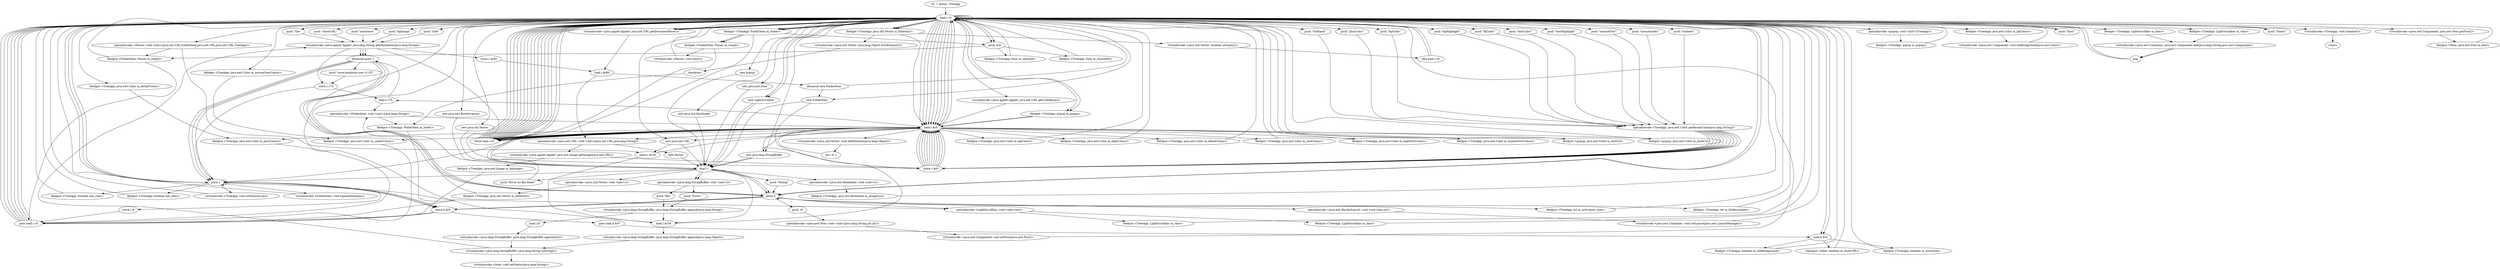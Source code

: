 digraph "" {
    "r0 := @this: TreeApp"
    "load.r r0"
    "r0 := @this: TreeApp"->"load.r r0";
    "push \"tile\""
    "load.r r0"->"push \"tile\"";
    "virtualinvoke <java.applet.Applet: java.lang.String getParameter(java.lang.String)>"
    "push \"tile\""->"virtualinvoke <java.applet.Applet: java.lang.String getParameter(java.lang.String)>";
    "ifnonnull push 1"
    "virtualinvoke <java.applet.Applet: java.lang.String getParameter(java.lang.String)>"->"ifnonnull push 1";
    "push 0"
    "ifnonnull push 1"->"push 0";
    "store.b $r9"
    "push 0"->"store.b $r9";
    "goto load.r r0"
    "store.b $r9"->"goto load.r r0";
    "goto load.r r0"->"load.r r0";
    "load.b $r9"
    "load.r r0"->"load.b $r9";
    "fieldput <TreeApp: boolean m_tileBackground>"
    "load.b $r9"->"fieldput <TreeApp: boolean m_tileBackground>";
    "fieldput <TreeApp: boolean m_tileBackground>"->"load.r r0";
    "push \"showURL\""
    "load.r r0"->"push \"showURL\"";
    "push \"showURL\""->"virtualinvoke <java.applet.Applet: java.lang.String getParameter(java.lang.String)>";
    "virtualinvoke <java.applet.Applet: java.lang.String getParameter(java.lang.String)>"->"ifnonnull push 1";
    "ifnonnull push 1"->"push 0";
    "push 0"->"store.b $r9";
    "goto load.b $r9"
    "store.b $r9"->"goto load.b $r9";
    "goto load.b $r9"->"load.b $r9";
    "staticput <Item: boolean m_showURL>"
    "load.b $r9"->"staticput <Item: boolean m_showURL>";
    "staticput <Item: boolean m_showURL>"->"load.r r0";
    "push \"autoclose\""
    "load.r r0"->"push \"autoclose\"";
    "push \"autoclose\""->"virtualinvoke <java.applet.Applet: java.lang.String getParameter(java.lang.String)>";
    "virtualinvoke <java.applet.Applet: java.lang.String getParameter(java.lang.String)>"->"ifnonnull push 1";
    "ifnonnull push 1"->"push 0";
    "push 0"->"store.b $r9";
    "store.b $r9"->"goto load.r r0";
    "goto load.r r0"->"load.r r0";
    "load.r r0"->"load.b $r9";
    "fieldput <TreeApp: boolean m_autoclose>"
    "load.b $r9"->"fieldput <TreeApp: boolean m_autoclose>";
    "fieldput <TreeApp: boolean m_autoclose>"->"load.r r0";
    "new java.util.Hashtable"
    "load.r r0"->"new java.util.Hashtable";
    "dup1.r"
    "new java.util.Hashtable"->"dup1.r";
    "specialinvoke <java.util.Hashtable: void <init>()>"
    "dup1.r"->"specialinvoke <java.util.Hashtable: void <init>()>";
    "fieldput <TreeApp: java.util.Hashtable m_imageList>"
    "specialinvoke <java.util.Hashtable: void <init>()>"->"fieldput <TreeApp: java.util.Hashtable m_imageList>";
    "fieldput <TreeApp: java.util.Hashtable m_imageList>"->"load.r r0";
    "new popup"
    "load.r r0"->"new popup";
    "new popup"->"dup1.r";
    "dup1.r"->"load.r r0";
    "specialinvoke <popup: void <init>(TreeApp)>"
    "load.r r0"->"specialinvoke <popup: void <init>(TreeApp)>";
    "fieldput <TreeApp: popup m_popup>"
    "specialinvoke <popup: void <init>(TreeApp)>"->"fieldput <TreeApp: popup m_popup>";
    "fieldput <TreeApp: popup m_popup>"->"load.r r0";
    "push \"bgImage\""
    "load.r r0"->"push \"bgImage\"";
    "push \"bgImage\""->"virtualinvoke <java.applet.Applet: java.lang.String getParameter(java.lang.String)>";
    "store.r $r9"
    "virtualinvoke <java.applet.Applet: java.lang.String getParameter(java.lang.String)>"->"store.r $r9";
    "load.r $r9"
    "store.r $r9"->"load.r $r9";
    "ifnull load.r r0"
    "load.r $r9"->"ifnull load.r r0";
    "ifnull load.r r0"->"load.r r0";
    "load.r r0"->"load.r r0";
    "new java.net.URL"
    "load.r r0"->"new java.net.URL";
    "new java.net.URL"->"dup1.r";
    "dup1.r"->"load.r r0";
    "virtualinvoke <java.applet.Applet: java.net.URL getCodeBase()>"
    "load.r r0"->"virtualinvoke <java.applet.Applet: java.net.URL getCodeBase()>";
    "virtualinvoke <java.applet.Applet: java.net.URL getCodeBase()>"->"load.r $r9";
    "specialinvoke <java.net.URL: void <init>(java.net.URL,java.lang.String)>"
    "load.r $r9"->"specialinvoke <java.net.URL: void <init>(java.net.URL,java.lang.String)>";
    "virtualinvoke <java.applet.Applet: java.awt.Image getImage(java.net.URL)>"
    "specialinvoke <java.net.URL: void <init>(java.net.URL,java.lang.String)>"->"virtualinvoke <java.applet.Applet: java.awt.Image getImage(java.net.URL)>";
    "fieldput <TreeApp: java.awt.Image m_bgimage>"
    "virtualinvoke <java.applet.Applet: java.awt.Image getImage(java.net.URL)>"->"fieldput <TreeApp: java.awt.Image m_bgimage>";
    "fieldput <TreeApp: java.awt.Image m_bgimage>"->"goto load.r r0";
    "goto load.r r0"->"load.r r0";
    "push \"bgColor\""
    "load.r r0"->"push \"bgColor\"";
    "specialinvoke <TreeApp: java.awt.Color getParamColor(java.lang.String)>"
    "push \"bgColor\""->"specialinvoke <TreeApp: java.awt.Color getParamColor(java.lang.String)>";
    "specialinvoke <TreeApp: java.awt.Color getParamColor(java.lang.String)>"->"store.r $r9";
    "store.r $r9"->"load.r $r9";
    "load.r $r9"->"ifnull load.r r0";
    "ifnull load.r r0"->"load.r r0";
    "load.r r0"->"load.r $r9";
    "fieldput <TreeApp: java.awt.Color m_bgColour>"
    "load.r $r9"->"fieldput <TreeApp: java.awt.Color m_bgColour>";
    "fieldput <TreeApp: java.awt.Color m_bgColour>"->"load.r r0";
    "load.r r0"->"load.r r0";
    "fieldget <TreeApp: java.awt.Color m_bgColour>"
    "load.r r0"->"fieldget <TreeApp: java.awt.Color m_bgColour>";
    "virtualinvoke <java.awt.Component: void setBackground(java.awt.Color)>"
    "fieldget <TreeApp: java.awt.Color m_bgColour>"->"virtualinvoke <java.awt.Component: void setBackground(java.awt.Color)>";
    "virtualinvoke <java.awt.Component: void setBackground(java.awt.Color)>"->"load.r r0";
    "push \"bgHighlight\""
    "load.r r0"->"push \"bgHighlight\"";
    "push \"bgHighlight\""->"specialinvoke <TreeApp: java.awt.Color getParamColor(java.lang.String)>";
    "specialinvoke <TreeApp: java.awt.Color getParamColor(java.lang.String)>"->"store.r $r9";
    "store.r $r9"->"load.r $r9";
    "load.r $r9"->"ifnull load.r r0";
    "ifnull load.r r0"->"load.r r0";
    "load.r r0"->"load.r $r9";
    "fieldput <TreeApp: java.awt.Color m_highColour>"
    "load.r $r9"->"fieldput <TreeApp: java.awt.Color m_highColour>";
    "fieldput <TreeApp: java.awt.Color m_highColour>"->"load.r r0";
    "push \"fgColor\""
    "load.r r0"->"push \"fgColor\"";
    "push \"fgColor\""->"specialinvoke <TreeApp: java.awt.Color getParamColor(java.lang.String)>";
    "specialinvoke <TreeApp: java.awt.Color getParamColor(java.lang.String)>"->"store.r $r9";
    "store.r $r9"->"load.r $r9";
    "load.r $r9"->"ifnull load.r r0";
    "ifnull load.r r0"->"load.r r0";
    "load.r r0"->"load.r $r9";
    "fieldput <TreeApp: java.awt.Color m_detailColour>"
    "load.r $r9"->"fieldput <TreeApp: java.awt.Color m_detailColour>";
    "fieldput <TreeApp: java.awt.Color m_detailColour>"->"load.r r0";
    "push \"textColor\""
    "load.r r0"->"push \"textColor\"";
    "push \"textColor\""->"specialinvoke <TreeApp: java.awt.Color getParamColor(java.lang.String)>";
    "specialinvoke <TreeApp: java.awt.Color getParamColor(java.lang.String)>"->"store.r $r9";
    "store.r $r9"->"load.r $r9";
    "load.r $r9"->"ifnull load.r r0";
    "ifnull load.r r0"->"load.r r0";
    "load.r r0"->"load.r $r9";
    "fieldput <TreeApp: java.awt.Color m_textColour>"
    "load.r $r9"->"fieldput <TreeApp: java.awt.Color m_textColour>";
    "fieldput <TreeApp: java.awt.Color m_textColour>"->"load.r r0";
    "push \"textHighlight\""
    "load.r r0"->"push \"textHighlight\"";
    "push \"textHighlight\""->"specialinvoke <TreeApp: java.awt.Color getParamColor(java.lang.String)>";
    "specialinvoke <TreeApp: java.awt.Color getParamColor(java.lang.String)>"->"store.r $r9";
    "store.r $r9"->"load.r $r9";
    "load.r $r9"->"ifnull load.r r0";
    "ifnull load.r r0"->"load.r r0";
    "load.r r0"->"load.r $r9";
    "fieldput <TreeApp: java.awt.Color m_highTextColour>"
    "load.r $r9"->"fieldput <TreeApp: java.awt.Color m_highTextColour>";
    "fieldput <TreeApp: java.awt.Color m_highTextColour>"->"load.r r0";
    "push \"mouseOver\""
    "load.r r0"->"push \"mouseOver\"";
    "push \"mouseOver\""->"specialinvoke <TreeApp: java.awt.Color getParamColor(java.lang.String)>";
    "specialinvoke <TreeApp: java.awt.Color getParamColor(java.lang.String)>"->"store.r $r9";
    "store.r $r9"->"load.r $r9";
    "load.r $r9"->"ifnull load.r r0";
    "ifnull load.r r0"->"load.r r0";
    "load.r r0"->"load.r $r9";
    "fieldput <TreeApp: java.awt.Color m_mouseOverColour>"
    "load.r $r9"->"fieldput <TreeApp: java.awt.Color m_mouseOverColour>";
    "fieldput <TreeApp: java.awt.Color m_mouseOverColour>"->"load.r r0";
    "push \"mouseunder\""
    "load.r r0"->"push \"mouseunder\"";
    "push \"mouseunder\""->"specialinvoke <TreeApp: java.awt.Color getParamColor(java.lang.String)>";
    "specialinvoke <TreeApp: java.awt.Color getParamColor(java.lang.String)>"->"store.r $r9";
    "store.r $r9"->"load.r $r9";
    "load.r $r9"->"ifnull load.r r0";
    "ifnull load.r r0"->"load.r r0";
    "load.r r0"->"load.r $r9";
    "fieldput <TreeApp: java.awt.Color m_underColour>"
    "load.r $r9"->"fieldput <TreeApp: java.awt.Color m_underColour>";
    "fieldput <TreeApp: java.awt.Color m_underColour>"->"goto load.r r0";
    "goto load.r r0"->"load.r r0";
    "push \"tooltext\""
    "load.r r0"->"push \"tooltext\"";
    "push \"tooltext\""->"specialinvoke <TreeApp: java.awt.Color getParamColor(java.lang.String)>";
    "specialinvoke <TreeApp: java.awt.Color getParamColor(java.lang.String)>"->"store.r $r9";
    "store.r $r9"->"load.r $r9";
    "load.r $r9"->"ifnull load.r r0";
    "ifnull load.r r0"->"load.r r0";
    "fieldget <TreeApp: popup m_popup>"
    "load.r r0"->"fieldget <TreeApp: popup m_popup>";
    "fieldget <TreeApp: popup m_popup>"->"load.r $r9";
    "fieldput <popup: java.awt.Color m_textCol>"
    "load.r $r9"->"fieldput <popup: java.awt.Color m_textCol>";
    "fieldput <popup: java.awt.Color m_textCol>"->"load.r r0";
    "push \"toolback\""
    "load.r r0"->"push \"toolback\"";
    "push \"toolback\""->"specialinvoke <TreeApp: java.awt.Color getParamColor(java.lang.String)>";
    "specialinvoke <TreeApp: java.awt.Color getParamColor(java.lang.String)>"->"store.r $r9";
    "store.r $r9"->"load.r $r9";
    "load.r $r9"->"ifnull load.r r0";
    "ifnull load.r r0"->"load.r r0";
    "load.r r0"->"fieldget <TreeApp: popup m_popup>";
    "fieldget <TreeApp: popup m_popup>"->"load.r $r9";
    "fieldput <popup: java.awt.Color m_backCol>"
    "load.r $r9"->"fieldput <popup: java.awt.Color m_backCol>";
    "fieldput <popup: java.awt.Color m_backCol>"->"load.r r0";
    "push \"plusColor\""
    "load.r r0"->"push \"plusColor\"";
    "push \"plusColor\""->"specialinvoke <TreeApp: java.awt.Color getParamColor(java.lang.String)>";
    "specialinvoke <TreeApp: java.awt.Color getParamColor(java.lang.String)>"->"store.r $r9";
    "store.r $r9"->"load.r $r9";
    "load.r $r9"->"ifnull load.r r0";
    "ifnull load.r r0"->"load.r r0";
    "load.r r0"->"load.r $r9";
    "fieldput <TreeApp: java.awt.Color m_plusColour>"
    "load.r $r9"->"fieldput <TreeApp: java.awt.Color m_plusColour>";
    "fieldput <TreeApp: java.awt.Color m_plusColour>"->"goto load.r r0";
    "goto load.r r0"->"load.r r0";
    "new java.awt.Font"
    "load.r r0"->"new java.awt.Font";
    "new java.awt.Font"->"dup1.r";
    "push \"Dialog\""
    "dup1.r"->"push \"Dialog\"";
    "push \"Dialog\""->"push 0";
    "push 10"
    "push 0"->"push 10";
    "specialinvoke <java.awt.Font: void <init>(java.lang.String,int,int)>"
    "push 10"->"specialinvoke <java.awt.Font: void <init>(java.lang.String,int,int)>";
    "virtualinvoke <java.awt.Component: void setFont(java.awt.Font)>"
    "specialinvoke <java.awt.Font: void <init>(java.lang.String,int,int)>"->"virtualinvoke <java.awt.Component: void setFont(java.awt.Font)>";
    "virtualinvoke <java.awt.Component: void setFont(java.awt.Font)>"->"load.r r0";
    "new LightScrollbar"
    "load.r r0"->"new LightScrollbar";
    "new LightScrollbar"->"dup1.r";
    "push 1"
    "dup1.r"->"push 1";
    "specialinvoke <LightScrollbar: void <init>(int)>"
    "push 1"->"specialinvoke <LightScrollbar: void <init>(int)>";
    "fieldput <TreeApp: LightScrollbar m_vbar>"
    "specialinvoke <LightScrollbar: void <init>(int)>"->"fieldput <TreeApp: LightScrollbar m_vbar>";
    "fieldput <TreeApp: LightScrollbar m_vbar>"->"load.r r0";
    "load.r r0"->"new LightScrollbar";
    "new LightScrollbar"->"dup1.r";
    "dup1.r"->"push 0";
    "push 0"->"specialinvoke <LightScrollbar: void <init>(int)>";
    "fieldput <TreeApp: LightScrollbar m_hbar>"
    "specialinvoke <LightScrollbar: void <init>(int)>"->"fieldput <TreeApp: LightScrollbar m_hbar>";
    "fieldput <TreeApp: LightScrollbar m_hbar>"->"load.r r0";
    "new java.awt.BorderLayout"
    "load.r r0"->"new java.awt.BorderLayout";
    "new java.awt.BorderLayout"->"dup1.r";
    "dup1.r"->"push 0";
    "push 0"->"push 0";
    "specialinvoke <java.awt.BorderLayout: void <init>(int,int)>"
    "push 0"->"specialinvoke <java.awt.BorderLayout: void <init>(int,int)>";
    "virtualinvoke <java.awt.Container: void setLayout(java.awt.LayoutManager)>"
    "specialinvoke <java.awt.BorderLayout: void <init>(int,int)>"->"virtualinvoke <java.awt.Container: void setLayout(java.awt.LayoutManager)>";
    "virtualinvoke <java.awt.Container: void setLayout(java.awt.LayoutManager)>"->"load.r r0";
    "push \"East\""
    "load.r r0"->"push \"East\"";
    "push \"East\""->"load.r r0";
    "fieldget <TreeApp: LightScrollbar m_vbar>"
    "load.r r0"->"fieldget <TreeApp: LightScrollbar m_vbar>";
    "virtualinvoke <java.awt.Container: java.awt.Component add(java.lang.String,java.awt.Component)>"
    "fieldget <TreeApp: LightScrollbar m_vbar>"->"virtualinvoke <java.awt.Container: java.awt.Component add(java.lang.String,java.awt.Component)>";
    "pop"
    "virtualinvoke <java.awt.Container: java.awt.Component add(java.lang.String,java.awt.Component)>"->"pop";
    "pop"->"load.r r0";
    "push \"South\""
    "load.r r0"->"push \"South\"";
    "push \"South\""->"load.r r0";
    "fieldget <TreeApp: LightScrollbar m_hbar>"
    "load.r r0"->"fieldget <TreeApp: LightScrollbar m_hbar>";
    "fieldget <TreeApp: LightScrollbar m_hbar>"->"virtualinvoke <java.awt.Container: java.awt.Component add(java.lang.String,java.awt.Component)>";
    "virtualinvoke <java.awt.Container: java.awt.Component add(java.lang.String,java.awt.Component)>"->"pop";
    "pop"->"load.r r0";
    "load.r r0"->"push 1";
    "fieldput <TreeApp: boolean has_vbar>"
    "push 1"->"fieldput <TreeApp: boolean has_vbar>";
    "fieldput <TreeApp: boolean has_vbar>"->"load.r r0";
    "load.r r0"->"push 1";
    "fieldput <TreeApp: boolean has_hbar>"
    "push 1"->"fieldput <TreeApp: boolean has_hbar>";
    "fieldput <TreeApp: boolean has_hbar>"->"load.r r0";
    "load.r r0"->"push 1";
    "push 1"->"push 1";
    "virtualinvoke <TreeApp: void setSize(int,int)>"
    "push 1"->"virtualinvoke <TreeApp: void setSize(int,int)>";
    "virtualinvoke <TreeApp: void setSize(int,int)>"->"load.r r0";
    "push null"
    "load.r r0"->"push null";
    "fieldput <TreeApp: Item m_selected>"
    "push null"->"fieldput <TreeApp: Item m_selected>";
    "fieldput <TreeApp: Item m_selected>"->"load.r r0";
    "load.r r0"->"push 0";
    "fieldput <TreeApp: int m_activation_type>"
    "push 0"->"fieldput <TreeApp: int m_activation_type>";
    "fieldput <TreeApp: int m_activation_type>"->"load.r r0";
    "load.r r0"->"push null";
    "fieldput <TreeApp: Item m_mouseHit>"
    "push null"->"fieldput <TreeApp: Item m_mouseHit>";
    "fieldput <TreeApp: Item m_mouseHit>"->"load.r r0";
    "new java.util.Vector"
    "load.r r0"->"new java.util.Vector";
    "new java.util.Vector"->"dup1.r";
    "specialinvoke <java.util.Vector: void <init>()>"
    "dup1.r"->"specialinvoke <java.util.Vector: void <init>()>";
    "fieldput <TreeApp: java.util.Vector m_folderlist>"
    "specialinvoke <java.util.Vector: void <init>()>"->"fieldput <TreeApp: java.util.Vector m_folderlist>";
    "fieldput <TreeApp: java.util.Vector m_folderlist>"->"load.r r0";
    "push \"title\""
    "load.r r0"->"push \"title\"";
    "push \"title\""->"virtualinvoke <java.applet.Applet: java.lang.String getParameter(java.lang.String)>";
    "store.r r75"
    "virtualinvoke <java.applet.Applet: java.lang.String getParameter(java.lang.String)>"->"store.r r75";
    "load.r r75"
    "store.r r75"->"load.r r75";
    "load.r r75"->"ifnonnull push 1";
    "push \"www.jexplorer.com v1.02\""
    "ifnonnull push 1"->"push \"www.jexplorer.com v1.02\"";
    "push \"www.jexplorer.com v1.02\""->"store.r r75";
    "store.r r75"->"push 1";
    "store.i i0"
    "push 1"->"store.i i0";
    "store.i i0"->"goto load.r r0";
    "goto load.r r0"->"load.r r0";
    "new java.lang.StringBuffer"
    "load.r r0"->"new java.lang.StringBuffer";
    "new java.lang.StringBuffer"->"dup1.r";
    "specialinvoke <java.lang.StringBuffer: void <init>()>"
    "dup1.r"->"specialinvoke <java.lang.StringBuffer: void <init>()>";
    "push \"file\""
    "specialinvoke <java.lang.StringBuffer: void <init>()>"->"push \"file\"";
    "virtualinvoke <java.lang.StringBuffer: java.lang.StringBuffer append(java.lang.String)>"
    "push \"file\""->"virtualinvoke <java.lang.StringBuffer: java.lang.StringBuffer append(java.lang.String)>";
    "load.i i0"
    "virtualinvoke <java.lang.StringBuffer: java.lang.StringBuffer append(java.lang.String)>"->"load.i i0";
    "virtualinvoke <java.lang.StringBuffer: java.lang.StringBuffer append(int)>"
    "load.i i0"->"virtualinvoke <java.lang.StringBuffer: java.lang.StringBuffer append(int)>";
    "virtualinvoke <java.lang.StringBuffer: java.lang.String toString()>"
    "virtualinvoke <java.lang.StringBuffer: java.lang.StringBuffer append(int)>"->"virtualinvoke <java.lang.StringBuffer: java.lang.String toString()>";
    "virtualinvoke <java.lang.StringBuffer: java.lang.String toString()>"->"virtualinvoke <java.applet.Applet: java.lang.String getParameter(java.lang.String)>";
    "store.r $r80"
    "virtualinvoke <java.applet.Applet: java.lang.String getParameter(java.lang.String)>"->"store.r $r80";
    "load.r $r80"
    "store.r $r80"->"load.r $r80";
    "ifnonnull new FolderItem"
    "load.r $r80"->"ifnonnull new FolderItem";
    "ifnonnull new FolderItem"->"load.r r0";
    "fieldget <TreeApp: java.util.Vector m_folderlist>"
    "load.r r0"->"fieldget <TreeApp: java.util.Vector m_folderlist>";
    "virtualinvoke <java.util.Vector: boolean isEmpty()>"
    "fieldget <TreeApp: java.util.Vector m_folderlist>"->"virtualinvoke <java.util.Vector: boolean isEmpty()>";
    "ifeq load.r r0"
    "virtualinvoke <java.util.Vector: boolean isEmpty()>"->"ifeq load.r r0";
    "ifeq load.r r0"->"load.r r0";
    "new FolderItem"
    "load.r r0"->"new FolderItem";
    "new FolderItem"->"dup1.r";
    "push \"Error no file items\""
    "dup1.r"->"push \"Error no file items\"";
    "specialinvoke <FolderItem: void <init>(java.lang.String)>"
    "push \"Error no file items\""->"specialinvoke <FolderItem: void <init>(java.lang.String)>";
    "fieldput <TreeApp: FolderItem m_folder>"
    "specialinvoke <FolderItem: void <init>(java.lang.String)>"->"fieldput <TreeApp: FolderItem m_folder>";
    "fieldput <TreeApp: FolderItem m_folder>"->"goto load.r r0";
    "goto load.r r0"->"load.r r0";
    "load.r r0"->"push 0";
    "fieldput <TreeApp: int m_foldernumber>"
    "push 0"->"fieldput <TreeApp: int m_foldernumber>";
    "fieldput <TreeApp: int m_foldernumber>"->"load.r r0";
    "fieldget <TreeApp: FolderItem m_folder>"
    "load.r r0"->"fieldget <TreeApp: FolderItem m_folder>";
    "fieldget <TreeApp: FolderItem m_folder>"->"push 1";
    "virtualinvoke <FolderItem: void expand(boolean)>"
    "push 1"->"virtualinvoke <FolderItem: void expand(boolean)>";
    "virtualinvoke <FolderItem: void expand(boolean)>"->"load.r r0";
    "load.r r0"->"fieldget <TreeApp: FolderItem m_folder>";
    "fieldget <FolderItem: Parser m_treejit>"
    "fieldget <TreeApp: FolderItem m_folder>"->"fieldget <FolderItem: Parser m_treejit>";
    "fieldget <FolderItem: Parser m_treejit>"->"ifnull load.r r0";
    "ifnull load.r r0"->"load.r r0";
    "load.r r0"->"fieldget <TreeApp: FolderItem m_folder>";
    "fieldget <TreeApp: FolderItem m_folder>"->"fieldget <FolderItem: Parser m_treejit>";
    "virtualinvoke <Parser: void start()>"
    "fieldget <FolderItem: Parser m_treejit>"->"virtualinvoke <Parser: void start()>";
    "virtualinvoke <Parser: void start()>"->"load.r r0";
    "load.r r0"->"fieldget <TreeApp: FolderItem m_folder>";
    "fieldget <TreeApp: FolderItem m_folder>"->"push null";
    "fieldput <FolderItem: Parser m_treejit>"
    "push null"->"fieldput <FolderItem: Parser m_treejit>";
    "fieldput <FolderItem: Parser m_treejit>"->"load.r r0";
    "virtualinvoke <TreeApp: void initalise()>"
    "load.r r0"->"virtualinvoke <TreeApp: void initalise()>";
    "return"
    "virtualinvoke <TreeApp: void initalise()>"->"return";
    "ifeq load.r r0"->"load.r r0";
    "load.r r0"->"load.r r0";
    "load.r r0"->"fieldget <TreeApp: java.util.Vector m_folderlist>";
    "virtualinvoke <java.util.Vector: java.lang.Object firstElement()>"
    "fieldget <TreeApp: java.util.Vector m_folderlist>"->"virtualinvoke <java.util.Vector: java.lang.Object firstElement()>";
    "checkcast"
    "virtualinvoke <java.util.Vector: java.lang.Object firstElement()>"->"checkcast";
    "checkcast"->"fieldput <TreeApp: FolderItem m_folder>";
    "ifnonnull new FolderItem"->"new FolderItem";
    "new FolderItem"->"store.r $r9";
    "store.r $r9"->"load.r $r9";
    "load.r $r9"->"load.r r75";
    "load.r r75"->"specialinvoke <FolderItem: void <init>(java.lang.String)>";
    "specialinvoke <FolderItem: void <init>(java.lang.String)>"->"load.r $r9";
    "load.r $r9"->"load.r r0";
    "virtualinvoke <java.awt.Component: java.awt.Font getFont()>"
    "load.r r0"->"virtualinvoke <java.awt.Component: java.awt.Font getFont()>";
    "fieldput <Item: java.awt.Font m_font>"
    "virtualinvoke <java.awt.Component: java.awt.Font getFont()>"->"fieldput <Item: java.awt.Font m_font>";
    "fieldput <Item: java.awt.Font m_font>"->"load.r r0";
    "load.r r0"->"fieldget <TreeApp: java.util.Vector m_folderlist>";
    "fieldget <TreeApp: java.util.Vector m_folderlist>"->"load.r $r9";
    "virtualinvoke <java.util.Vector: void addElement(java.lang.Object)>"
    "load.r $r9"->"virtualinvoke <java.util.Vector: void addElement(java.lang.Object)>";
    "inc.i i0 1"
    "virtualinvoke <java.util.Vector: void addElement(java.lang.Object)>"->"inc.i i0 1";
    "inc.i i0 1"->"load.r $r9";
    "load.r $r9"->"new java.net.URL";
    "store.r $r34"
    "new java.net.URL"->"store.r $r34";
    "load.r $r34"
    "store.r $r34"->"load.r $r34";
    "load.r $r34"->"load.r r0";
    "virtualinvoke <java.applet.Applet: java.net.URL getDocumentBase()>"
    "load.r r0"->"virtualinvoke <java.applet.Applet: java.net.URL getDocumentBase()>";
    "virtualinvoke <java.applet.Applet: java.net.URL getDocumentBase()>"->"load.r $r80";
    "load.r $r80"->"specialinvoke <java.net.URL: void <init>(java.net.URL,java.lang.String)>";
    "new Parser"
    "specialinvoke <java.net.URL: void <init>(java.net.URL,java.lang.String)>"->"new Parser";
    "new Parser"->"dup1.r";
    "dup1.r"->"load.r $r34";
    "load.r $r34"->"load.r $r9";
    "load.r $r9"->"load.r r0";
    "load.r r0"->"virtualinvoke <java.applet.Applet: java.net.URL getDocumentBase()>";
    "virtualinvoke <java.applet.Applet: java.net.URL getDocumentBase()>"->"load.r r0";
    "load.r r0"->"virtualinvoke <java.applet.Applet: java.net.URL getDocumentBase()>";
    "virtualinvoke <java.applet.Applet: java.net.URL getDocumentBase()>"->"load.r r0";
    "specialinvoke <Parser: void <init>(java.net.URL,FolderItem,java.net.URL,java.net.URL,TreeApp)>"
    "load.r r0"->"specialinvoke <Parser: void <init>(java.net.URL,FolderItem,java.net.URL,java.net.URL,TreeApp)>";
    "specialinvoke <Parser: void <init>(java.net.URL,FolderItem,java.net.URL,java.net.URL,TreeApp)>"->"fieldput <FolderItem: Parser m_treejit>";
    "fieldput <FolderItem: Parser m_treejit>"->"goto load.r r0";
    "specialinvoke <Parser: void <init>(java.net.URL,FolderItem,java.net.URL,java.net.URL,TreeApp)>"->"store.r $r34";
    "store.r $r34"->"load.r $r9";
    "load.r $r9"->"new java.lang.StringBuffer";
    "new java.lang.StringBuffer"->"dup1.r";
    "dup1.r"->"specialinvoke <java.lang.StringBuffer: void <init>()>";
    "push \"Error: \""
    "specialinvoke <java.lang.StringBuffer: void <init>()>"->"push \"Error: \"";
    "push \"Error: \""->"virtualinvoke <java.lang.StringBuffer: java.lang.StringBuffer append(java.lang.String)>";
    "virtualinvoke <java.lang.StringBuffer: java.lang.StringBuffer append(java.lang.String)>"->"load.r $r34";
    "virtualinvoke <java.lang.StringBuffer: java.lang.StringBuffer append(java.lang.Object)>"
    "load.r $r34"->"virtualinvoke <java.lang.StringBuffer: java.lang.StringBuffer append(java.lang.Object)>";
    "virtualinvoke <java.lang.StringBuffer: java.lang.StringBuffer append(java.lang.Object)>"->"virtualinvoke <java.lang.StringBuffer: java.lang.String toString()>";
    "virtualinvoke <Item: void setStatus(java.lang.String)>"
    "virtualinvoke <java.lang.StringBuffer: java.lang.String toString()>"->"virtualinvoke <Item: void setStatus(java.lang.String)>";
    "ifnull load.r r0"->"load.r r0";
    "load.r r0"->"load.r r0";
    "fieldget <TreeApp: java.awt.Color m_detailColour>"
    "load.r r0"->"fieldget <TreeApp: java.awt.Color m_detailColour>";
    "fieldget <TreeApp: java.awt.Color m_detailColour>"->"fieldput <TreeApp: java.awt.Color m_plusColour>";
    "ifnull load.r r0"->"load.r r0";
    "load.r r0"->"load.r r0";
    "fieldget <TreeApp: java.awt.Color m_mouseOverColour>"
    "load.r r0"->"fieldget <TreeApp: java.awt.Color m_mouseOverColour>";
    "fieldget <TreeApp: java.awt.Color m_mouseOverColour>"->"fieldput <TreeApp: java.awt.Color m_underColour>";
    "virtualinvoke <java.applet.Applet: java.awt.Image getImage(java.net.URL)>"->"store.r $r9";
    "ifnonnull push 1"->"push 1";
    "push 1"->"store.b $r9";
    "ifnonnull push 1"->"push 1";
    "push 1"->"store.b $r9";
    "ifnonnull push 1"->"push 1";
    "push 1"->"store.b $r9";
}
